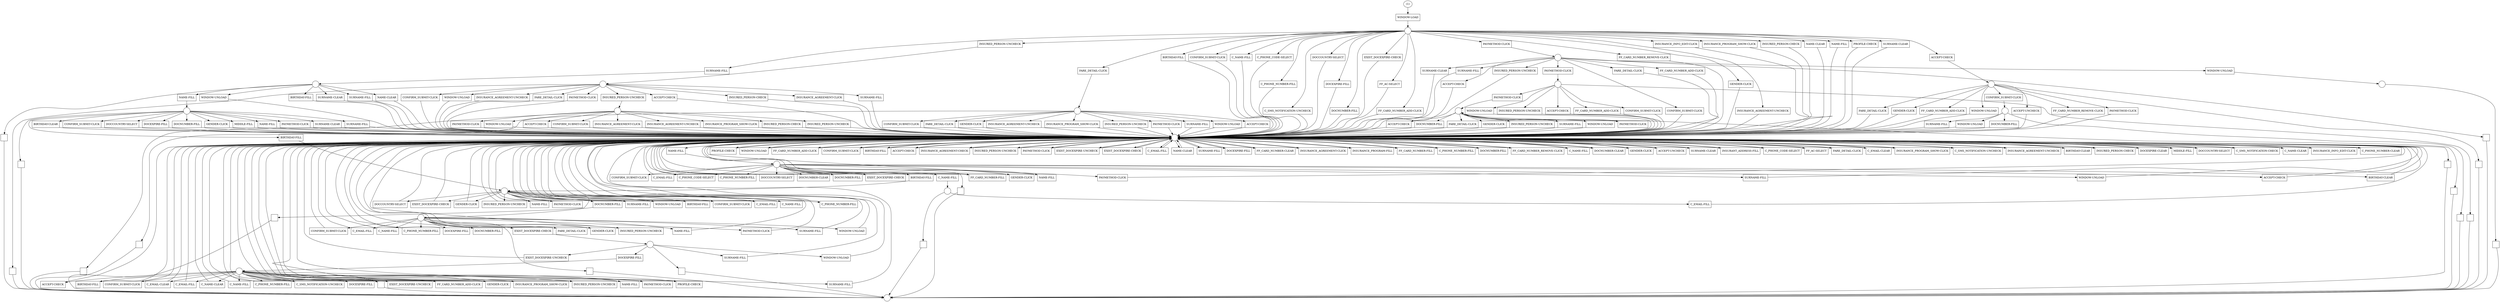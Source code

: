 digraph G {
    node [width=0.5];
x23d4740 [label="",shape=box]
x23d4e20 [label="",shape=box]
x23d4e78 [label="",shape=box]
x23d4ed0 [label="",shape=box]
x23d5030 [label="",shape=box]
x23d5558 [label="",shape=box]
x23d4f80 [label="",shape=box]
x23d53a0 [label="",shape=box]
x23d5138 [label="",shape=box]
x23d53f8 [label="",shape=box]
x23d5240 [label="",shape=box]
x23d5348 [label="",shape=box]
x23d55b0 [label="",shape=box]
x23d5a80 [label="",shape=box]
x23d6210 [label="",shape=box]
x23d5d40 [label="",shape=box]
x23d5ea0 [label="",shape=box]
x23d6108 [label="",shape=box]
x23d5c38 [label="ACCEPT-CHECK",shape=box]
x23d6058 [label="ACCEPT-CHECK",shape=box]
x23d61b8 [label="ACCEPT-CHECK",shape=box]
x23d5b30 [label="ACCEPT-CHECK",shape=box]
x23d5a28 [label="ACCEPT-CHECK",shape=box]
x23d5f50 [label="ACCEPT-CHECK",shape=box]
x23d5920 [label="ACCEPT-CHECK",shape=box]
x23d60b0 [label="ACCEPT-CHECK",shape=box]
x23d6160 [label="ACCEPT-CHECK",shape=box]
x23d5818 [label="ACCEPT-UNCHECK",shape=box]
x23d5ce8 [label="BIRTHDAY-CLEAR",shape=box]
x23d6318 [label="BIRTHDAY-CLEAR",shape=box]
x23d6528 [label="BIRTHDAY-FILL",shape=box]
x23d6738 [label="BIRTHDAY-FILL",shape=box]
x23d6c60 [label="BIRTHDAY-FILL",shape=box]
x23d6478 [label="BIRTHDAY-FILL",shape=box]
x23d6c08 [label="BIRTHDAY-FILL",shape=box]
x23d6b58 [label="BIRTHDAY-FILL",shape=box]
x23d6a50 [label="CONFIRM_SUBMIT-CLICK",shape=box]
x23d65d8 [label="CONFIRM_SUBMIT-CLICK",shape=box]
x23d68f0 [label="CONFIRM_SUBMIT-CLICK",shape=box]
x23d6aa8 [label="CONFIRM_SUBMIT-CLICK",shape=box]
x23d6cb8 [label="CONFIRM_SUBMIT-CLICK",shape=box]
x23d6790 [label="CONFIRM_SUBMIT-CLICK",shape=box]
x23d6840 [label="CONFIRM_SUBMIT-CLICK",shape=box]
x23d6d68 [label="CONFIRM_SUBMIT-CLICK",shape=box]
x23d6898 [label="CONFIRM_SUBMIT-CLICK",shape=box]
x23d7340 [label="CONFIRM_SUBMIT-CLICK",shape=box]
x23d7238 [label="CONFIRM_SUBMIT-CLICK",shape=box]
x23d7550 [label="CONFIRM_SUBMIT-CLICK",shape=box]
x23d7760 [label="C_EMAIL-CLEAR",shape=box]
x23d6fd0 [label="C_EMAIL-FILL",shape=box]
x23d77b8 [label="C_EMAIL-FILL",shape=box]
x23d7130 [label="C_EMAIL-FILL",shape=box]
x23d7028 [label="C_EMAIL-FILL",shape=box]
x23d7188 [label="C_EMAIL-FILL",shape=box]
x23d71e0 [label="C_NAME-CLEAR",shape=box]
x23d74f8 [label="C_NAME-FILL",shape=box]
x23d6ec8 [label="C_NAME-FILL",shape=box]
x23d75a8 [label="C_NAME-FILL",shape=box]
x23d7600 [label="C_NAME-FILL",shape=box]
x23d6dc0 [label="C_NAME-FILL",shape=box]
x23d6e18 [label="C_PHONE_CODE-SELECT",shape=box]
x23d7918 [label="C_PHONE_CODE-SELECT",shape=box]
x23d7b28 [label="C_PHONE_NUMBER-FILL",shape=box]
x23d8208 [label="C_PHONE_NUMBER-FILL",shape=box]
x23d7de8 [label="C_PHONE_NUMBER-FILL",shape=box]
x23d7970 [label="C_PHONE_NUMBER-FILL",shape=box]
x23d8310 [label="C_PHONE_NUMBER-FILL",shape=box]
x23d7e40 [label="C_SMS_NOTIFICATION-UNCHECK",shape=box]
x23d81b0 [label="C_SMS_NOTIFICATION-UNCHECK",shape=box]
x23d7d90 [label="DOCCOUNTRY-SELECT",shape=box]
x23d7ad0 [label="DOCCOUNTRY-SELECT",shape=box]
x23d80a8 [label="DOCCOUNTRY-SELECT",shape=box]
x23d7fa0 [label="DOCCOUNTRY-SELECT",shape=box]
x23d79c8 [label="DOCEXPIRE-FILL",shape=box]
x23d78c0 [label="DOCEXPIRE-FILL",shape=box]
x23d7c30 [label="DOCEXPIRE-FILL",shape=box]
x23d7e98 [label="DOCEXPIRE-FILL",shape=box]
x23d8890 [label="DOCEXPIRE-FILL",shape=box]
x23d8c58 [label="DOCNUMBER-CLEAR",shape=box]
x23d8ba8 [label="DOCNUMBER-FILL",shape=box]
x23d8c00 [label="DOCNUMBER-FILL",shape=box]
x23d8998 [label="DOCNUMBER-FILL",shape=box]
x23d8680 [label="DOCNUMBER-FILL",shape=box]
x23d87e0 [label="DOCNUMBER-FILL",shape=box]
x23d8e10 [label="DOCNUMBER-FILL",shape=box]
x23d86d8 [label="DOCNUMBER-FILL",shape=box]
x23d89f0 [label="EXIST_DOCEXPIRE-CHECK",shape=box]
x23d84c8 [label="EXIST_DOCEXPIRE-CHECK",shape=box]
x23d8a48 [label="EXIST_DOCEXPIRE-CHECK",shape=box]
x23d8aa0 [label="EXIST_DOCEXPIRE-CHECK",shape=box]
x23d8e68 [label="EXIST_DOCEXPIRE-UNCHECK",shape=box]
x23d8418 [label="EXIST_DOCEXPIRE-UNCHECK",shape=box]
x23d8578 [label="FARE_DETAIL-CLICK",shape=box]
x23d9700 [label="FARE_DETAIL-CLICK",shape=box]
x23d9180 [label="FARE_DETAIL-CLICK",shape=box]
x23d9808 [label="FARE_DETAIL-CLICK",shape=box]
x23d93e8 [label="FARE_DETAIL-CLICK",shape=box]
x23d8f70 [label="FARE_DETAIL-CLICK",shape=box]
x23d9910 [label="FARE_DETAIL-CLICK",shape=box]
x23d9440 [label="FF_AC-SELECT",shape=box]
x23d97b0 [label="FF_CARD_NUMBER-FILL",shape=box]
x23d9390 [label="FF_CARD_NUMBER_ADD-CLICK",shape=box]
x23d90d0 [label="FF_CARD_NUMBER_ADD-CLICK",shape=box]
x23d9650 [label="FF_CARD_NUMBER_ADD-CLICK",shape=box]
x23d95a0 [label="FF_CARD_NUMBER_ADD-CLICK",shape=box]
x23d8ec0 [label="FF_CARD_NUMBER_ADD-CLICK",shape=box]
x23d9288 [label="FF_CARD_NUMBER_REMOVE-CLICK",shape=box]
x23d9020 [label="FF_CARD_NUMBER_REMOVE-CLICK",shape=box]
x23d9498 [label="GENDER-CLICK",shape=box]
x23da048 [label="GENDER-CLICK",shape=box]
x23da200 [label="GENDER-CLICK",shape=box]
x23d9ff0 [label="GENDER-CLICK",shape=box]
x23da308 [label="GENDER-CLICK",shape=box]
x23da0a0 [label="GENDER-CLICK",shape=box]
x23d99c0 [label="GENDER-CLICK",shape=box]
x23d9bd0 [label="GENDER-CLICK",shape=box]
x23da3b8 [label="GENDER-CLICK",shape=box]
x23d9cd8 [label="INSURANCE_AGREEMENT-CLICK",shape=box]
x23da410 [label="INSURANCE_AGREEMENT-CLICK",shape=box]
x23da468 [label="INSURANCE_AGREEMENT-UNCHECK",shape=box]
x23d9d30 [label="INSURANCE_AGREEMENT-UNCHECK",shape=box]
x23d9e38 [label="INSURANCE_AGREEMENT-UNCHECK",shape=box]
x23d9a70 [label="INSURANCE_AGREEMENT-UNCHECK",shape=box]
x23d9b78 [label="INSURANCE_INFO_EDIT-CLICK",shape=box]
x23d9f40 [label="INSURANCE_PROGRAM_SHOW-CLICK",shape=box]
x23dadb0 [label="INSURANCE_PROGRAM_SHOW-CLICK",shape=box]
x23daaf0 [label="INSURANCE_PROGRAM_SHOW-CLICK",shape=box]
x23dae60 [label="INSURANCE_PROGRAM_SHOW-CLICK",shape=box]
x23da518 [label="INSURED_PERSON-CHECK",shape=box]
x23da888 [label="INSURED_PERSON-CHECK",shape=box]
x23daeb8 [label="INSURED_PERSON-CHECK",shape=box]
x23dab48 [label="INSURED_PERSON-UNCHECK",shape=box]
x23da5c8 [label="INSURED_PERSON-UNCHECK",shape=box]
x23da6d0 [label="INSURED_PERSON-UNCHECK",shape=box]
x23daf68 [label="INSURED_PERSON-UNCHECK",shape=box]
x23da678 [label="INSURED_PERSON-UNCHECK",shape=box]
x23da620 [label="INSURED_PERSON-UNCHECK",shape=box]
x23dabf8 [label="INSURED_PERSON-UNCHECK",shape=box]
x23da830 [label="INSURED_PERSON-UNCHECK",shape=box]
x23da938 [label="INSURED_PERSON-UNCHECK",shape=box]
x23daca8 [label="INSURED_PERSON-UNCHECK",shape=box]
x23db648 [label="MIDDLE-FILL",shape=box]
x23db800 [label="NAME-CLEAR",shape=box]
x23db5f0 [label="NAME-CLEAR",shape=box]
x23db908 [label="NAME-FILL",shape=box]
x23db6a0 [label="NAME-FILL",shape=box]
x23dafc0 [label="NAME-FILL",shape=box]
x23db2d8 [label="NAME-FILL",shape=box]
x23db4e8 [label="NAME-FILL",shape=box]
x23db388 [label="NAME-FILL",shape=box]
x23db070 [label="NAME-FILL",shape=box]
x23db438 [label="NAME-FILL",shape=box]
x23db6f8 [label="PAYMETHOD-CLICK",shape=box]
x23db0c8 [label="PAYMETHOD-CLICK",shape=box]
x23db750 [label="PAYMETHOD-CLICK",shape=box]
x23db120 [label="PAYMETHOD-CLICK",shape=box]
x23db228 [label="PAYMETHOD-CLICK",shape=box]
x23dbf38 [label="PAYMETHOD-CLICK",shape=box]
x23dc1f8 [label="PAYMETHOD-CLICK",shape=box]
x23dc2a8 [label="PAYMETHOD-CLICK",shape=box]
x23dbc20 [label="PAYMETHOD-CLICK",shape=box]
x23dbd28 [label="PAYMETHOD-CLICK",shape=box]
x23dbdd8 [label="PAYMETHOD-CLICK",shape=box]
x23dbfe8 [label="PAYMETHOD-CLICK",shape=box]
x23dc358 [label="PROFILE-CHECK",shape=box]
x23dc1a0 [label="PROFILE-CHECK",shape=box]
x23dc250 [label="SURNAME-CLEAR",shape=box]
x23e1dc0 [label="SURNAME-CLEAR",shape=box]
x23e1ec8 [label="SURNAME-CLEAR",shape=box]
x23e1f78 [label="SURNAME-CLEAR",shape=box]
x23d2b10 [label="SURNAME-FILL",shape=box]
x23d2b68 [label="SURNAME-FILL",shape=box]
x23d2380 [label="SURNAME-FILL",shape=box]
x23d20c0 [label="SURNAME-FILL",shape=box]
x23d2640 [label="SURNAME-FILL",shape=box]
x23d27a0 [label="SURNAME-FILL",shape=box]
x23d2a08 [label="SURNAME-FILL",shape=box]
x23d2538 [label="SURNAME-FILL",shape=box]
x23d2958 [label="SURNAME-FILL",shape=box]
x23d23d8 [label="SURNAME-FILL",shape=box]
x23d25e8 [label="SURNAME-FILL",shape=box]
x23d2488 [label="SURNAME-FILL",shape=box]
x23d2278 [label="SURNAME-FILL",shape=box]
x23d24e0 [label="WINDOW-LOAD",shape=box]
x23d2698 [label="WINDOW-UNLOAD",shape=box]
x23d2850 [label="WINDOW-UNLOAD",shape=box]
x23d31f0 [label="WINDOW-UNLOAD",shape=box]
x23d2c70 [label="WINDOW-UNLOAD",shape=box]
x23d3038 [label="WINDOW-UNLOAD",shape=box]
x23d2e28 [label="WINDOW-UNLOAD",shape=box]
x23d33a8 [label="WINDOW-UNLOAD",shape=box]
x23d3560 [label="WINDOW-UNLOAD",shape=box]
x23d2dd0 [label="WINDOW-UNLOAD",shape=box]
x23d3508 [label="WINDOW-UNLOAD",shape=box]
x23d3458 [label="WINDOW-UNLOAD",shape=box]
x23d35b8 [label="WINDOW-UNLOAD",shape=box]
x23d2ed8 [label="WINDOW-UNLOAD",shape=box]
x23d3248 [label=""]
x23d3668 [label=""]
x23d3198 [label=""]
x23d2bc0 [label=""]
x23d3090 [label=""]
x23d30e8 [label=""]
x23d3140 [label=""]
x23d3878 [label=""]
x23d3ea8 [label=""]
x23d40b8 [label=""]
x23d3a88 [label=""]
x23d3b90 [label=""]
x23d38d0 [label=""]
x23d3c98 [label=""]
x23d3718 [label=""]
x23d3da0 [label=""]
x23d3cf0 [label=""]
x23d3d48 [label=""]
x23d3c40 [label=""]
x23d3be8 [label="(1)"]
x23d3df8 [label="PROFILE-CHECK",shape=box]
x23d3b38 [label="WINDOW-UNLOAD",shape=box]
x23d3e50 [label="FF_CARD_NUMBER_ADD-CLICK",shape=box]
x23d4060 [label="CONFIRM_SUBMIT-CLICK",shape=box]
x23d4168 [label="BIRTHDAY-FILL",shape=box]
x23d3770 [label="ACCEPT-CHECK",shape=box]
x23d3a30 [label="INSURANCE_AGREEMENT-CHECK",shape=box]
x23d3980 [label="INSURED_PERSON-UNCHECK",shape=box]
x23d36c0 [label="PAYMETHOD-CLICK",shape=box]
x2526190 [label="EXIST_DOCEXPIRE-UNCHECK",shape=box]
x2525c68 [label="EXIST_DOCEXPIRE-CHECK",shape=box]
x2525ab0 [label="C_EMAIL-FILL",shape=box]
x2526558 [label="NAME-CLEAR",shape=box]
x2525e20 [label="SURNAME-FILL",shape=box]
x2526298 [label="DOCEXPIRE-FILL",shape=box]
x2525ed0 [label="FF_CARD_NUMBER-CLEAR",shape=box]
x25263a0 [label="INSURANCE_AGREEMENT-CLICK",shape=box]
x2525f28 [label="INSURANCE_PROGRAM-FILL",shape=box]
x2525b60 [label="FF_CARD_NUMBER-FILL",shape=box]
x2526500 [label="C_PHONE_NUMBER-FILL",shape=box]
x25260e0 [label="DOCNUMBER-FILL",shape=box]
x2525bb8 [label="FF_CARD_NUMBER_REMOVE-CLICK",shape=box]
x2525c10 [label="C_NAME-FILL",shape=box]
x25263f8 [label="DOCNUMBER-CLEAR",shape=box]
x2526450 [label="GENDER-CLICK",shape=box]
x2526a28 [label="ACCEPT-UNCHECK",shape=box]
x2526768 [label="SURNAME-CLEAR",shape=box]
x2526978 [label="INSURANT_ADDRESS-FILL",shape=box]
x25267c0 [label="C_PHONE_CODE-SELECT",shape=box]
x25268c8 [label="FF_AC-SELECT",shape=box]
x2526ad8 [label="FARE_DETAIL-CLICK",shape=box]
x2526b88 [label="C_EMAIL-CLEAR",shape=box]
x2526660 [label="INSURANCE_PROGRAM_SHOW-CLICK",shape=box]
x2526818 [label="C_SMS_NOTIFICATION-UNCHECK",shape=box]
x2526ce8 [label="INSURANCE_AGREEMENT-UNCHECK",shape=box]
x2526d40 [label="BIRTHDAY-CLEAR",shape=box]
x25269d0 [label="INSURED_PERSON-CHECK",shape=box]
x2526b30 [label="DOCEXPIRE-CLEAR",shape=box]
x2526710 [label="MIDDLE-FILL",shape=box]
x2526df0 [label="PAYMETHOD-CLICK",shape=box]
x2526ef8 [label="DOCCOUNTRY-SELECT",shape=box]
x2527478 [label="C_SMS_NOTIFICATION-CHECK",shape=box]
x25277e8 [label="C_NAME-CLEAR",shape=box]
x2527108 [label="INSURANCE_INFO_EDIT-CLICK",shape=box]
x2527aa8 [label="C_PHONE_NUMBER-CLEAR",shape=box]
x25276e0 [label=""]
x23d5c38 -> x23d3248 
x23d3248 -> x23da048 
x23d3248 -> x23d65d8 
x23d3248 -> x23db0c8 
x23d3248 -> x23d2698 
x23d3248 -> x23d5818 
x23d3248 -> x23d90d0 
x23d3248 -> x23d9020 
x23d3248 -> x23d9700 
x23d3248 -> x23d4740 
x23dafc0 -> x23d3668 
x23d3668 -> x23d6738 
x23d3668 -> x23d8c00 
x23d3668 -> x23d5ce8 
x23d3668 -> x23da200 
x23d3668 -> x23db648 
x23d3668 -> x23d80a8 
x23d3668 -> x23d7e98 
x23d3668 -> x23db750 
x23d3668 -> x23d2b68 
x23d3668 -> x23db2d8 
x23d3668 -> x23e1f78 
x23d3668 -> x23d68f0 
x23d3668 -> x23d4e20 
x23db6a0 -> x23d3198 
x23d3198 -> x23d6c60 
x23d3198 -> x23d9ff0 
x23d3198 -> x23d6318 
x23d3198 -> x23d8208 
x23d3198 -> x23d2380 
x23d3198 -> x23d7ad0 
x23d3198 -> x23db4e8 
x23d3198 -> x23d6aa8 
x23d3198 -> x23d8c58 
x23d3198 -> x23d7918 
x23d3198 -> x23d2850 
x23d3198 -> x23d8998 
x23d3198 -> x23d84c8 
x23d3198 -> x23db120 
x23d3198 -> x23d6058 
x23d3198 -> x23d6ec8 
x23d3198 -> x23d77b8 
x23d3198 -> x23d97b0 
x23d3198 -> x23d4e78 
x23d78c0 -> x23d2bc0 
x23d2bc0 -> x23d9650 
x23d2bc0 -> x23d6fd0 
x23d2bc0 -> x23d20c0 
x23d2bc0 -> x23dbf38 
x23d2bc0 -> x23da6d0 
x23d2bc0 -> x23d7de8 
x23d2bc0 -> x23d7760 
x23d2bc0 -> x23d71e0 
x23d2bc0 -> x23d99c0 
x23d2bc0 -> x23dc358 
x23d2bc0 -> x23d6840 
x23d2bc0 -> x23d6478 
x23d2bc0 -> x23d7c30 
x23d2bc0 -> x23d8418 
x23d2bc0 -> x23d75a8 
x23d2bc0 -> x23d81b0 
x23d2bc0 -> x23d61b8 
x23d2bc0 -> x23dadb0 
x23d2bc0 -> x23db388 
x23d2bc0 -> x23d4ed0 
x23d6738 -> x23d3090 
x23d3090 -> x23d87e0 
x23d6c60 -> x23d3090 
x23d3090 -> x23d7130 
x23d3090 -> x23da5c8 
x23d3090 -> x23d2c70 
x23d3090 -> x23d7fa0 
x23d3090 -> x23d8a48 
x23d3090 -> x23d27a0 
x23d3090 -> x23db070 
x23d3090 -> x23d6b58 
x23d3090 -> x23da0a0 
x23d3090 -> x23d6cb8 
x23d3090 -> x23db228 
x23d3090 -> x23d6dc0 
x23d3090 -> x23d8310 
x23d3090 -> x23d5030 
x23d2b10 -> x23d30e8 
x23d30e8 -> x23dafc0 
x23d30e8 -> x23e1ec8 
x23d30e8 -> x23d2640 
x23d30e8 -> x23d6c08 
x23d30e8 -> x23d31f0 
x23d30e8 -> x23db5f0 
x23d30e8 -> x23d5558 
x23d87e0 -> x23d3140 
x23d3140 -> x23d8aa0 
x23d3140 -> x23d7028 
x23d3140 -> x23da308 
x23d3140 -> x23d7600 
x23d3140 -> x23dc1f8 
x23d3140 -> x23d2a08 
x23d3140 -> x23da678 
x23d3140 -> x23d8890 
x23d3140 -> x23d3038 
x23d3140 -> x23d7970 
x23d3140 -> x23d9180 
x23d3140 -> x23d86d8 
x23d3140 -> x23d6790 
x23d3140 -> x23db438 
x23d3140 -> x23d4f80 
x23dbc20 -> x23d3878 
x23d3878 -> x23d2e28 
x23d3878 -> x23d5b30 
x23d3878 -> x23da620 
x23d3878 -> x23d9808 
x23d3878 -> x23d2538 
x23d3878 -> x23da3b8 
x23d3878 -> x23d8680 
x23d3878 -> x23d53a0 
x23d6ec8 -> x23d3ea8 
x23d3ea8 -> x23d7188 
x23d3ea8 -> x23d5138 
x23d8aa0 -> x23d40b8 
x23d40b8 -> x23d78c0 
x23d40b8 -> x23d8e68 
x23d40b8 -> x23d3560 
x23d40b8 -> x23d23d8 
x23d40b8 -> x23d53f8 
x23d65d8 -> x23d3a88 
x23d3a88 -> x23d33a8 
x23d3a88 -> x23d2958 
x23d3a88 -> x23d8e10 
x23d3a88 -> x23d5240 
x23db6f8 -> x23d3b90 
x23d3b90 -> x23dc2a8 
x23d3b90 -> x23d5a28 
x23d3b90 -> x23d2dd0 
x23d3b90 -> x23d25e8 
x23d3b90 -> x23dabf8 
x23d3b90 -> x23d93e8 
x23d3b90 -> x23d6d68 
x23d3b90 -> x23d95a0 
x23d3b90 -> x23e1dc0 
x23d3b90 -> x23d5348 
x23dc2a8 -> x23d38d0 
x23d38d0 -> x23dbc20 
x23d38d0 -> x23d3458 
x23d38d0 -> x23daca8 
x23d38d0 -> x23d5f50 
x23d38d0 -> x23d8ec0 
x23d38d0 -> x23d7340 
x23d38d0 -> x23d55b0 
x23daf68 -> x23d3c98 
x23d3c98 -> x23d3508 
x23d3c98 -> x23daeb8 
x23d3c98 -> x23dbd28 
x23d3c98 -> x23da938 
x23d3c98 -> x23d5920 
x23d3c98 -> x23dae60 
x23d3c98 -> x23d6898 
x23d3c98 -> x23da410 
x23d3c98 -> x23d9d30 
x23d3c98 -> x23d5a80 
x23d8578 -> x23d3718 
x23d3718 -> x23d35b8 
x23d3718 -> x23d8f70 
x23d3718 -> x23d6160 
x23d3718 -> x23d9a70 
x23d3718 -> x23d2488 
x23d3718 -> x23d9bd0 
x23d3718 -> x23dbfe8 
x23d3718 -> x23da830 
x23d3718 -> x23d7550 
x23d3718 -> x23daaf0 
x23d3718 -> x23d6210 
x23dab48 -> x23d3da0 
x23d3da0 -> x23daf68 
x23d3da0 -> x23da888 
x23d3da0 -> x23d9cd8 
x23d3da0 -> x23d2ed8 
x23d3da0 -> x23dbdd8 
x23d3da0 -> x23d9e38 
x23d3da0 -> x23d60b0 
x23d3da0 -> x23d7238 
x23d3da0 -> x23d9910 
x23d3da0 -> x23d2278 
x23d3da0 -> x23d5d40 
x23dc1a0 -> x23d3cf0 
x23d9b78 -> x23d3cf0 
x23d6a50 -> x23d3cf0 
x23d7d90 -> x23d3cf0 
x23d6528 -> x23d3cf0 
x23da468 -> x23d3cf0 
x23d9390 -> x23d3cf0 
x23d6e18 -> x23d3cf0 
x23d89f0 -> x23d3cf0 
x23d9498 -> x23d3cf0 
x23d7e40 -> x23d3cf0 
x23d74f8 -> x23d3cf0 
x23d9f40 -> x23d3cf0 
x23dc250 -> x23d3cf0 
x23d9440 -> x23d3cf0 
x23db908 -> x23d3cf0 
x23db800 -> x23d3cf0 
x23d79c8 -> x23d3cf0 
x23d8ba8 -> x23d3cf0 
x23d9288 -> x23d3cf0 
x23d7b28 -> x23d3cf0 
x23da518 -> x23d3cf0 
x23da048 -> x23d3cf0 
x23d5a28 -> x23d3cf0 
x23e1ec8 -> x23d3cf0 
x23d35b8 -> x23d3cf0 
x23da888 -> x23d3cf0 
x23d8f70 -> x23d3cf0 
x23d9cd8 -> x23d3cf0 
x23d2ed8 -> x23d3cf0 
x23d6160 -> x23d3cf0 
x23d25e8 -> x23d3cf0 
x23dbdd8 -> x23d3cf0 
x23d9e38 -> x23d3cf0 
x23d2640 -> x23d3cf0 
x23dabf8 -> x23d3cf0 
x23d60b0 -> x23d3cf0 
x23d6c08 -> x23d3cf0 
x23db0c8 -> x23d3cf0 
x23d9a70 -> x23d3cf0 
x23d93e8 -> x23d3cf0 
x23d2488 -> x23d3cf0 
x23d6d68 -> x23d3cf0 
x23d95a0 -> x23d3cf0 
x23d2698 -> x23d3cf0 
x23d31f0 -> x23d3cf0 
x23d9bd0 -> x23d3cf0 
x23dbfe8 -> x23d3cf0 
x23d5818 -> x23d3cf0 
x23e1dc0 -> x23d3cf0 
x23d7238 -> x23d3cf0 
x23da830 -> x23d3cf0 
x23d9910 -> x23d3cf0 
x23d90d0 -> x23d3cf0 
x23db5f0 -> x23d3cf0 
x23d7550 -> x23d3cf0 
x23d2278 -> x23d3cf0 
x23daaf0 -> x23d3cf0 
x23d9020 -> x23d3cf0 
x23d9700 -> x23d3cf0 
x23d3cf0 -> x23db6a0 
x23d3508 -> x23d3cf0 
x23d3458 -> x23d3cf0 
x23daeb8 -> x23d3cf0 
x23d8c00 -> x23d3cf0 
x23d33a8 -> x23d3cf0 
x23d5ce8 -> x23d3cf0 
x23dbd28 -> x23d3cf0 
x23da938 -> x23d3cf0 
x23da200 -> x23d3cf0 
x23db648 -> x23d3cf0 
x23d80a8 -> x23d3cf0 
x23d5920 -> x23d3cf0 
x23d7e98 -> x23d3cf0 
x23dae60 -> x23d3cf0 
x23d6898 -> x23d3cf0 
x23daca8 -> x23d3cf0 
x23d5f50 -> x23d3cf0 
x23d2958 -> x23d3cf0 
x23da410 -> x23d3cf0 
x23d8ec0 -> x23d3cf0 
x23d9d30 -> x23d3cf0 
x23db750 -> x23d3cf0 
x23d2b68 -> x23d3cf0 
x23d7340 -> x23d3cf0 
x23db2d8 -> x23d3cf0 
x23e1f78 -> x23d3cf0 
x23d68f0 -> x23d3cf0 
x23d8e10 -> x23d3cf0 
x23d9ff0 -> x23d3cf0 
x23d2e28 -> x23d3cf0 
x23d6318 -> x23d3cf0 
x23d7130 -> x23d3cf0 
x23d8208 -> x23d3cf0 
x23d2380 -> x23d3cf0 
x23da5c8 -> x23d3cf0 
x23d5b30 -> x23d3cf0 
x23da620 -> x23d3cf0 
x23d2c70 -> x23d3cf0 
x23d7fa0 -> x23d3cf0 
x23d7ad0 -> x23d3cf0 
x23d8a48 -> x23d3cf0 
x23db4e8 -> x23d3cf0 
x23d6aa8 -> x23d3cf0 
x23d8c58 -> x23d3cf0 
x23d7918 -> x23d3cf0 
x23d2850 -> x23d3cf0 
x23d8998 -> x23d3cf0 
x23d27a0 -> x23d3cf0 
x23d84c8 -> x23d3cf0 
x23d9808 -> x23d3cf0 
x23db070 -> x23d3cf0 
x23d6b58 -> x23d3cf0 
x23d2538 -> x23d3cf0 
x23d7028 -> x23d3cf0 
x23da308 -> x23d3cf0 
x23d7600 -> x23d3cf0 
x23dc1f8 -> x23d3cf0 
x23d2a08 -> x23d3cf0 
x23da3b8 -> x23d3cf0 
x23da678 -> x23d3cf0 
x23da0a0 -> x23d3cf0 
x23d6cb8 -> x23d3cf0 
x23d8890 -> x23d3cf0 
x23d3038 -> x23d3cf0 
x23d7970 -> x23d3cf0 
x23d9180 -> x23d3cf0 
x23db120 -> x23d3cf0 
x23d8680 -> x23d3cf0 
x23d86d8 -> x23d3cf0 
x23db228 -> x23d3cf0 
x23d6058 -> x23d3cf0 
x23d6790 -> x23d3cf0 
x23d6dc0 -> x23d3cf0 
x23db438 -> x23d3cf0 
x23d8e68 -> x23d3cf0 
x23d3560 -> x23d3cf0 
x23d8310 -> x23d3cf0 
x23d23d8 -> x23d3cf0 
x23d9650 -> x23d3cf0 
x23d6fd0 -> x23d3cf0 
x23d20c0 -> x23d3cf0 
x23dbf38 -> x23d3cf0 
x23da6d0 -> x23d3cf0 
x23d7de8 -> x23d3cf0 
x23d7760 -> x23d3cf0 
x23d71e0 -> x23d3cf0 
x23d99c0 -> x23d3cf0 
x23dc358 -> x23d3cf0 
x23d6840 -> x23d3cf0 
x23d6478 -> x23d3cf0 
x23d7c30 -> x23d3cf0 
x23d8418 -> x23d3cf0 
x23d75a8 -> x23d3cf0 
x23d81b0 -> x23d3cf0 
x23d61b8 -> x23d3cf0 
x23d7188 -> x23d3cf0 
x23d77b8 -> x23d3cf0 
x23dadb0 -> x23d3cf0 
x23d97b0 -> x23d3cf0 
x23db388 -> x23d3cf0 
x23d3cf0 -> x23d5ea0 
x23d2dd0 -> x23d3d48 
x23d3d48 -> x23d6108 
x23d24e0 -> x23d3c40 
x23d3c40 -> x23d2b10 
x23d3c40 -> x23db6f8 
x23d3c40 -> x23d5c38 
x23d3c40 -> x23d8578 
x23d3c40 -> x23dab48 
x23d3c40 -> x23dc1a0 
x23d3c40 -> x23d9b78 
x23d3c40 -> x23d6a50 
x23d3c40 -> x23d7d90 
x23d3c40 -> x23d6528 
x23d3c40 -> x23da468 
x23d3c40 -> x23d9390 
x23d3c40 -> x23d6e18 
x23d3c40 -> x23d89f0 
x23d3c40 -> x23d9498 
x23d3c40 -> x23d7e40 
x23d3c40 -> x23d74f8 
x23d3c40 -> x23d9f40 
x23d3c40 -> x23dc250 
x23d3c40 -> x23d9440 
x23d3c40 -> x23db908 
x23d3c40 -> x23db800 
x23d3c40 -> x23d79c8 
x23d3c40 -> x23d8ba8 
x23d3c40 -> x23d9288 
x23d3c40 -> x23d7b28 
x23d3c40 -> x23da518 
x23d3be8 -> x23d24e0 
x23d3cf0 -> x23d3df8 
x23d3df8 -> x23d3cf0 
x23d3cf0 -> x23d3b38 
x23d3b38 -> x23d3cf0 
x23d3cf0 -> x23d3e50 
x23d3e50 -> x23d3cf0 
x23d3cf0 -> x23d4060 
x23d4060 -> x23d3cf0 
x23d3cf0 -> x23d4168 
x23d4168 -> x23d3cf0 
x23d3cf0 -> x23d3770 
x23d3770 -> x23d3cf0 
x23d3cf0 -> x23d3a30 
x23d3a30 -> x23d3cf0 
x23d3cf0 -> x23d3980 
x23d3980 -> x23d3cf0 
x23d3cf0 -> x23d36c0 
x23d36c0 -> x23d3cf0 
x23d3cf0 -> x2526190 
x2526190 -> x23d3cf0 
x23d3cf0 -> x2525c68 
x2525c68 -> x23d3cf0 
x23d3cf0 -> x2525ab0 
x2525ab0 -> x23d3cf0 
x23d3cf0 -> x2526558 
x2526558 -> x23d3cf0 
x23d3cf0 -> x2525e20 
x2525e20 -> x23d3cf0 
x23d3cf0 -> x2526298 
x2526298 -> x23d3cf0 
x23d3cf0 -> x2525ed0 
x2525ed0 -> x23d3cf0 
x23d3cf0 -> x25263a0 
x25263a0 -> x23d3cf0 
x23d3cf0 -> x2525f28 
x2525f28 -> x23d3cf0 
x23d3cf0 -> x2525b60 
x2525b60 -> x23d3cf0 
x23d3cf0 -> x2526500 
x2526500 -> x23d3cf0 
x23d3cf0 -> x25260e0 
x25260e0 -> x23d3cf0 
x23d3cf0 -> x2525bb8 
x2525bb8 -> x23d3cf0 
x23d3cf0 -> x2525c10 
x2525c10 -> x23d3cf0 
x23d3cf0 -> x25263f8 
x25263f8 -> x23d3cf0 
x23d3cf0 -> x2526450 
x2526450 -> x23d3cf0 
x23d3cf0 -> x2526a28 
x2526a28 -> x23d3cf0 
x23d3cf0 -> x2526768 
x2526768 -> x23d3cf0 
x23d3cf0 -> x2526978 
x2526978 -> x23d3cf0 
x23d3cf0 -> x25267c0 
x25267c0 -> x23d3cf0 
x23d3cf0 -> x25268c8 
x25268c8 -> x23d3cf0 
x23d3cf0 -> x2526ad8 
x2526ad8 -> x23d3cf0 
x23d3cf0 -> x2526b88 
x2526b88 -> x23d3cf0 
x23d3cf0 -> x2526660 
x2526660 -> x23d3cf0 
x23d3cf0 -> x2526818 
x2526818 -> x23d3cf0 
x23d3cf0 -> x2526ce8 
x2526ce8 -> x23d3cf0 
x23d3cf0 -> x2526d40 
x2526d40 -> x23d3cf0 
x23d3cf0 -> x25269d0 
x25269d0 -> x23d3cf0 
x23d3cf0 -> x2526b30 
x2526b30 -> x23d3cf0 
x23d3cf0 -> x2526710 
x2526710 -> x23d3cf0 
x23d3878 -> x2526df0 
x2526df0 -> x23d3878 
x23d3cf0 -> x2526ef8 
x2526ef8 -> x23d3cf0 
x23d3cf0 -> x2527478 
x2527478 -> x23d3cf0 
x23d3cf0 -> x25277e8 
x25277e8 -> x23d3cf0 
x23d3cf0 -> x2527108 
x2527108 -> x23d3cf0 
x23d3cf0 -> x2527aa8 
x2527aa8 -> x23d3cf0 
x23d4740 -> x25276e0 
x23d4e20 -> x25276e0 
x23d4e78 -> x25276e0 
x23d4ed0 -> x25276e0 
x23d5030 -> x25276e0 
x23d5558 -> x25276e0 
x23d4f80 -> x25276e0 
x23d53a0 -> x25276e0 
x23d5138 -> x25276e0 
x23d53f8 -> x25276e0 
x23d5240 -> x25276e0 
x23d5348 -> x25276e0 
x23d55b0 -> x25276e0 
x23d5a80 -> x25276e0 
x23d6210 -> x25276e0 
x23d5d40 -> x25276e0 
x23d5ea0 -> x25276e0 
x23d6108 -> x25276e0 
}
